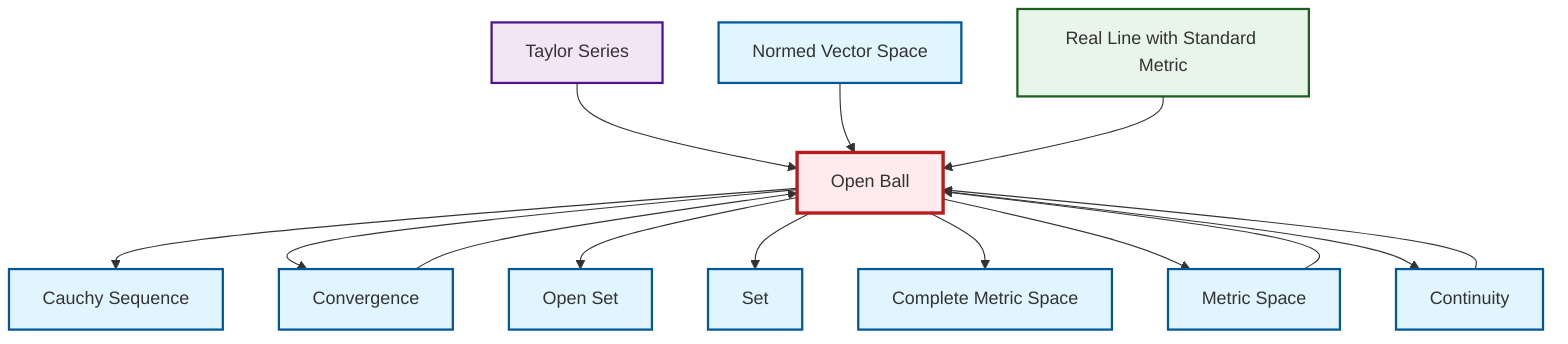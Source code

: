 graph TD
    classDef definition fill:#e1f5fe,stroke:#01579b,stroke-width:2px
    classDef theorem fill:#f3e5f5,stroke:#4a148c,stroke-width:2px
    classDef axiom fill:#fff3e0,stroke:#e65100,stroke-width:2px
    classDef example fill:#e8f5e9,stroke:#1b5e20,stroke-width:2px
    classDef current fill:#ffebee,stroke:#b71c1c,stroke-width:3px
    def-set["Set"]:::definition
    thm-taylor-series["Taylor Series"]:::theorem
    def-complete-metric-space["Complete Metric Space"]:::definition
    def-open-ball["Open Ball"]:::definition
    def-continuity["Continuity"]:::definition
    def-open-set["Open Set"]:::definition
    def-cauchy-sequence["Cauchy Sequence"]:::definition
    def-metric-space["Metric Space"]:::definition
    def-normed-vector-space["Normed Vector Space"]:::definition
    ex-real-line-metric["Real Line with Standard Metric"]:::example
    def-convergence["Convergence"]:::definition
    def-open-ball --> def-cauchy-sequence
    thm-taylor-series --> def-open-ball
    def-normed-vector-space --> def-open-ball
    def-open-ball --> def-convergence
    def-open-ball --> def-open-set
    ex-real-line-metric --> def-open-ball
    def-open-ball --> def-set
    def-open-ball --> def-complete-metric-space
    def-continuity --> def-open-ball
    def-convergence --> def-open-ball
    def-metric-space --> def-open-ball
    def-open-ball --> def-metric-space
    def-open-ball --> def-continuity
    class def-open-ball current